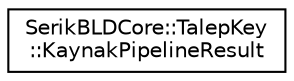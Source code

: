 digraph "Grafiksel Sınıf Hiyerarşisi"
{
 // LATEX_PDF_SIZE
  edge [fontname="Helvetica",fontsize="10",labelfontname="Helvetica",labelfontsize="10"];
  node [fontname="Helvetica",fontsize="10",shape=record];
  rankdir="LR";
  Node0 [label="SerikBLDCore::TalepKey\l::KaynakPipelineResult",height=0.2,width=0.4,color="black", fillcolor="white", style="filled",URL="$da/da8/struct_serik_b_l_d_core_1_1_talep_key_1_1_kaynak_pipeline_result.html",tooltip=" "];
}

